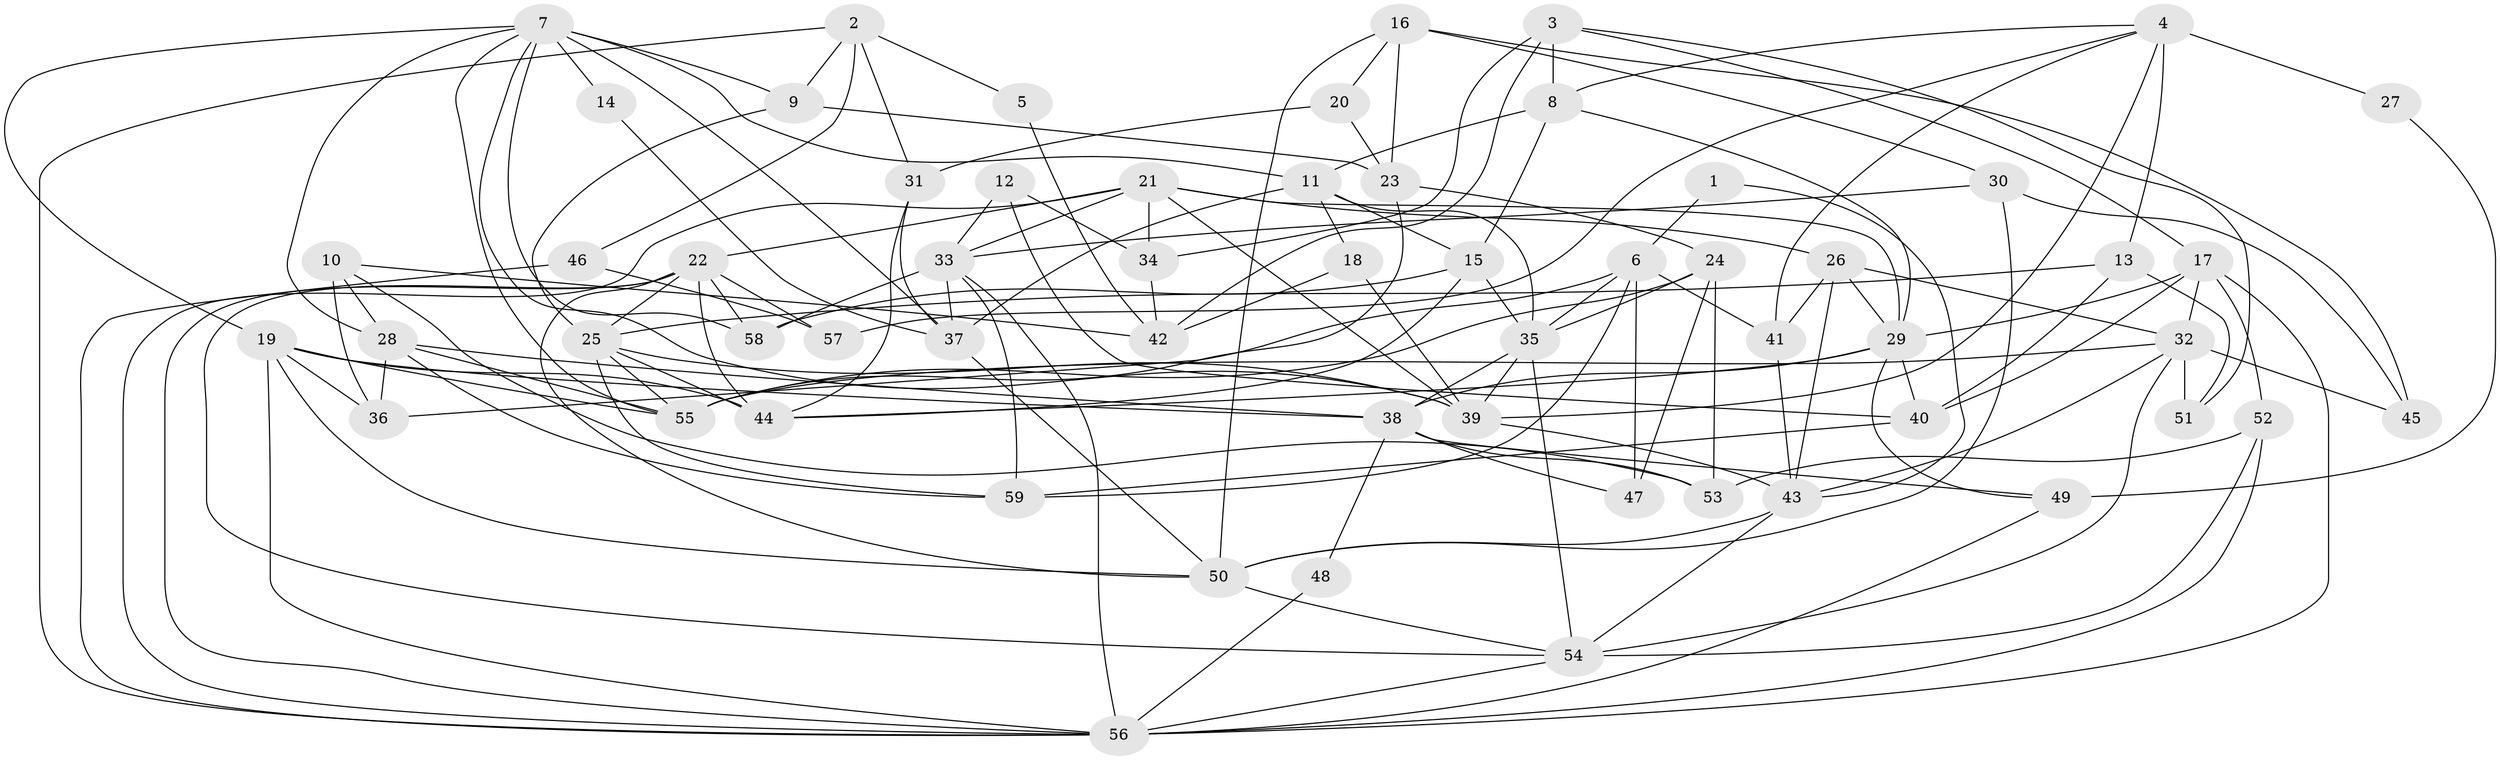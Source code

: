 // original degree distribution, {2: 0.15306122448979592, 3: 0.24489795918367346, 5: 0.1836734693877551, 4: 0.25510204081632654, 6: 0.1326530612244898, 7: 0.02040816326530612, 8: 0.01020408163265306}
// Generated by graph-tools (version 1.1) at 2025/37/03/04/25 23:37:04]
// undirected, 59 vertices, 150 edges
graph export_dot {
  node [color=gray90,style=filled];
  1;
  2;
  3;
  4;
  5;
  6;
  7;
  8;
  9;
  10;
  11;
  12;
  13;
  14;
  15;
  16;
  17;
  18;
  19;
  20;
  21;
  22;
  23;
  24;
  25;
  26;
  27;
  28;
  29;
  30;
  31;
  32;
  33;
  34;
  35;
  36;
  37;
  38;
  39;
  40;
  41;
  42;
  43;
  44;
  45;
  46;
  47;
  48;
  49;
  50;
  51;
  52;
  53;
  54;
  55;
  56;
  57;
  58;
  59;
  1 -- 6 [weight=1.0];
  1 -- 43 [weight=1.0];
  2 -- 5 [weight=1.0];
  2 -- 9 [weight=1.0];
  2 -- 31 [weight=1.0];
  2 -- 46 [weight=1.0];
  2 -- 56 [weight=1.0];
  3 -- 8 [weight=1.0];
  3 -- 17 [weight=1.0];
  3 -- 34 [weight=1.0];
  3 -- 42 [weight=1.0];
  3 -- 51 [weight=1.0];
  4 -- 8 [weight=1.0];
  4 -- 13 [weight=1.0];
  4 -- 27 [weight=1.0];
  4 -- 39 [weight=1.0];
  4 -- 41 [weight=1.0];
  4 -- 57 [weight=1.0];
  5 -- 42 [weight=1.0];
  6 -- 35 [weight=1.0];
  6 -- 36 [weight=1.0];
  6 -- 41 [weight=1.0];
  6 -- 47 [weight=1.0];
  6 -- 59 [weight=1.0];
  7 -- 9 [weight=1.0];
  7 -- 11 [weight=2.0];
  7 -- 14 [weight=1.0];
  7 -- 19 [weight=1.0];
  7 -- 28 [weight=1.0];
  7 -- 37 [weight=1.0];
  7 -- 39 [weight=1.0];
  7 -- 55 [weight=1.0];
  7 -- 58 [weight=1.0];
  8 -- 11 [weight=1.0];
  8 -- 15 [weight=1.0];
  8 -- 29 [weight=1.0];
  9 -- 23 [weight=1.0];
  9 -- 25 [weight=1.0];
  10 -- 28 [weight=1.0];
  10 -- 36 [weight=1.0];
  10 -- 42 [weight=1.0];
  10 -- 53 [weight=1.0];
  11 -- 15 [weight=1.0];
  11 -- 18 [weight=1.0];
  11 -- 35 [weight=1.0];
  11 -- 37 [weight=1.0];
  12 -- 33 [weight=1.0];
  12 -- 34 [weight=1.0];
  12 -- 40 [weight=1.0];
  13 -- 25 [weight=1.0];
  13 -- 40 [weight=1.0];
  13 -- 51 [weight=1.0];
  14 -- 37 [weight=1.0];
  15 -- 35 [weight=1.0];
  15 -- 44 [weight=1.0];
  15 -- 58 [weight=1.0];
  16 -- 20 [weight=1.0];
  16 -- 23 [weight=1.0];
  16 -- 30 [weight=1.0];
  16 -- 45 [weight=1.0];
  16 -- 50 [weight=1.0];
  17 -- 29 [weight=1.0];
  17 -- 32 [weight=1.0];
  17 -- 40 [weight=1.0];
  17 -- 52 [weight=1.0];
  17 -- 56 [weight=1.0];
  18 -- 39 [weight=1.0];
  18 -- 42 [weight=1.0];
  19 -- 36 [weight=1.0];
  19 -- 38 [weight=1.0];
  19 -- 44 [weight=2.0];
  19 -- 50 [weight=1.0];
  19 -- 55 [weight=1.0];
  19 -- 56 [weight=1.0];
  20 -- 23 [weight=1.0];
  20 -- 31 [weight=1.0];
  21 -- 22 [weight=1.0];
  21 -- 26 [weight=1.0];
  21 -- 29 [weight=1.0];
  21 -- 33 [weight=1.0];
  21 -- 34 [weight=1.0];
  21 -- 39 [weight=1.0];
  21 -- 56 [weight=1.0];
  22 -- 25 [weight=1.0];
  22 -- 44 [weight=1.0];
  22 -- 50 [weight=1.0];
  22 -- 54 [weight=1.0];
  22 -- 56 [weight=1.0];
  22 -- 57 [weight=1.0];
  22 -- 58 [weight=1.0];
  23 -- 24 [weight=1.0];
  23 -- 55 [weight=1.0];
  24 -- 35 [weight=1.0];
  24 -- 47 [weight=1.0];
  24 -- 53 [weight=1.0];
  24 -- 55 [weight=1.0];
  25 -- 39 [weight=1.0];
  25 -- 44 [weight=1.0];
  25 -- 55 [weight=1.0];
  25 -- 59 [weight=1.0];
  26 -- 29 [weight=1.0];
  26 -- 32 [weight=1.0];
  26 -- 41 [weight=1.0];
  26 -- 43 [weight=1.0];
  27 -- 49 [weight=1.0];
  28 -- 36 [weight=1.0];
  28 -- 38 [weight=1.0];
  28 -- 55 [weight=1.0];
  28 -- 59 [weight=1.0];
  29 -- 38 [weight=1.0];
  29 -- 40 [weight=1.0];
  29 -- 44 [weight=1.0];
  29 -- 49 [weight=1.0];
  30 -- 33 [weight=1.0];
  30 -- 45 [weight=1.0];
  30 -- 50 [weight=1.0];
  31 -- 37 [weight=1.0];
  31 -- 44 [weight=1.0];
  32 -- 43 [weight=1.0];
  32 -- 45 [weight=1.0];
  32 -- 51 [weight=1.0];
  32 -- 54 [weight=1.0];
  32 -- 55 [weight=1.0];
  33 -- 37 [weight=1.0];
  33 -- 56 [weight=1.0];
  33 -- 58 [weight=1.0];
  33 -- 59 [weight=1.0];
  34 -- 42 [weight=1.0];
  35 -- 38 [weight=1.0];
  35 -- 39 [weight=1.0];
  35 -- 54 [weight=2.0];
  37 -- 50 [weight=1.0];
  38 -- 47 [weight=1.0];
  38 -- 48 [weight=1.0];
  38 -- 49 [weight=2.0];
  38 -- 53 [weight=1.0];
  39 -- 43 [weight=1.0];
  40 -- 59 [weight=1.0];
  41 -- 43 [weight=1.0];
  43 -- 50 [weight=1.0];
  43 -- 54 [weight=1.0];
  46 -- 56 [weight=1.0];
  46 -- 57 [weight=1.0];
  48 -- 56 [weight=1.0];
  49 -- 56 [weight=1.0];
  50 -- 54 [weight=1.0];
  52 -- 53 [weight=1.0];
  52 -- 54 [weight=1.0];
  52 -- 56 [weight=1.0];
  54 -- 56 [weight=2.0];
}

